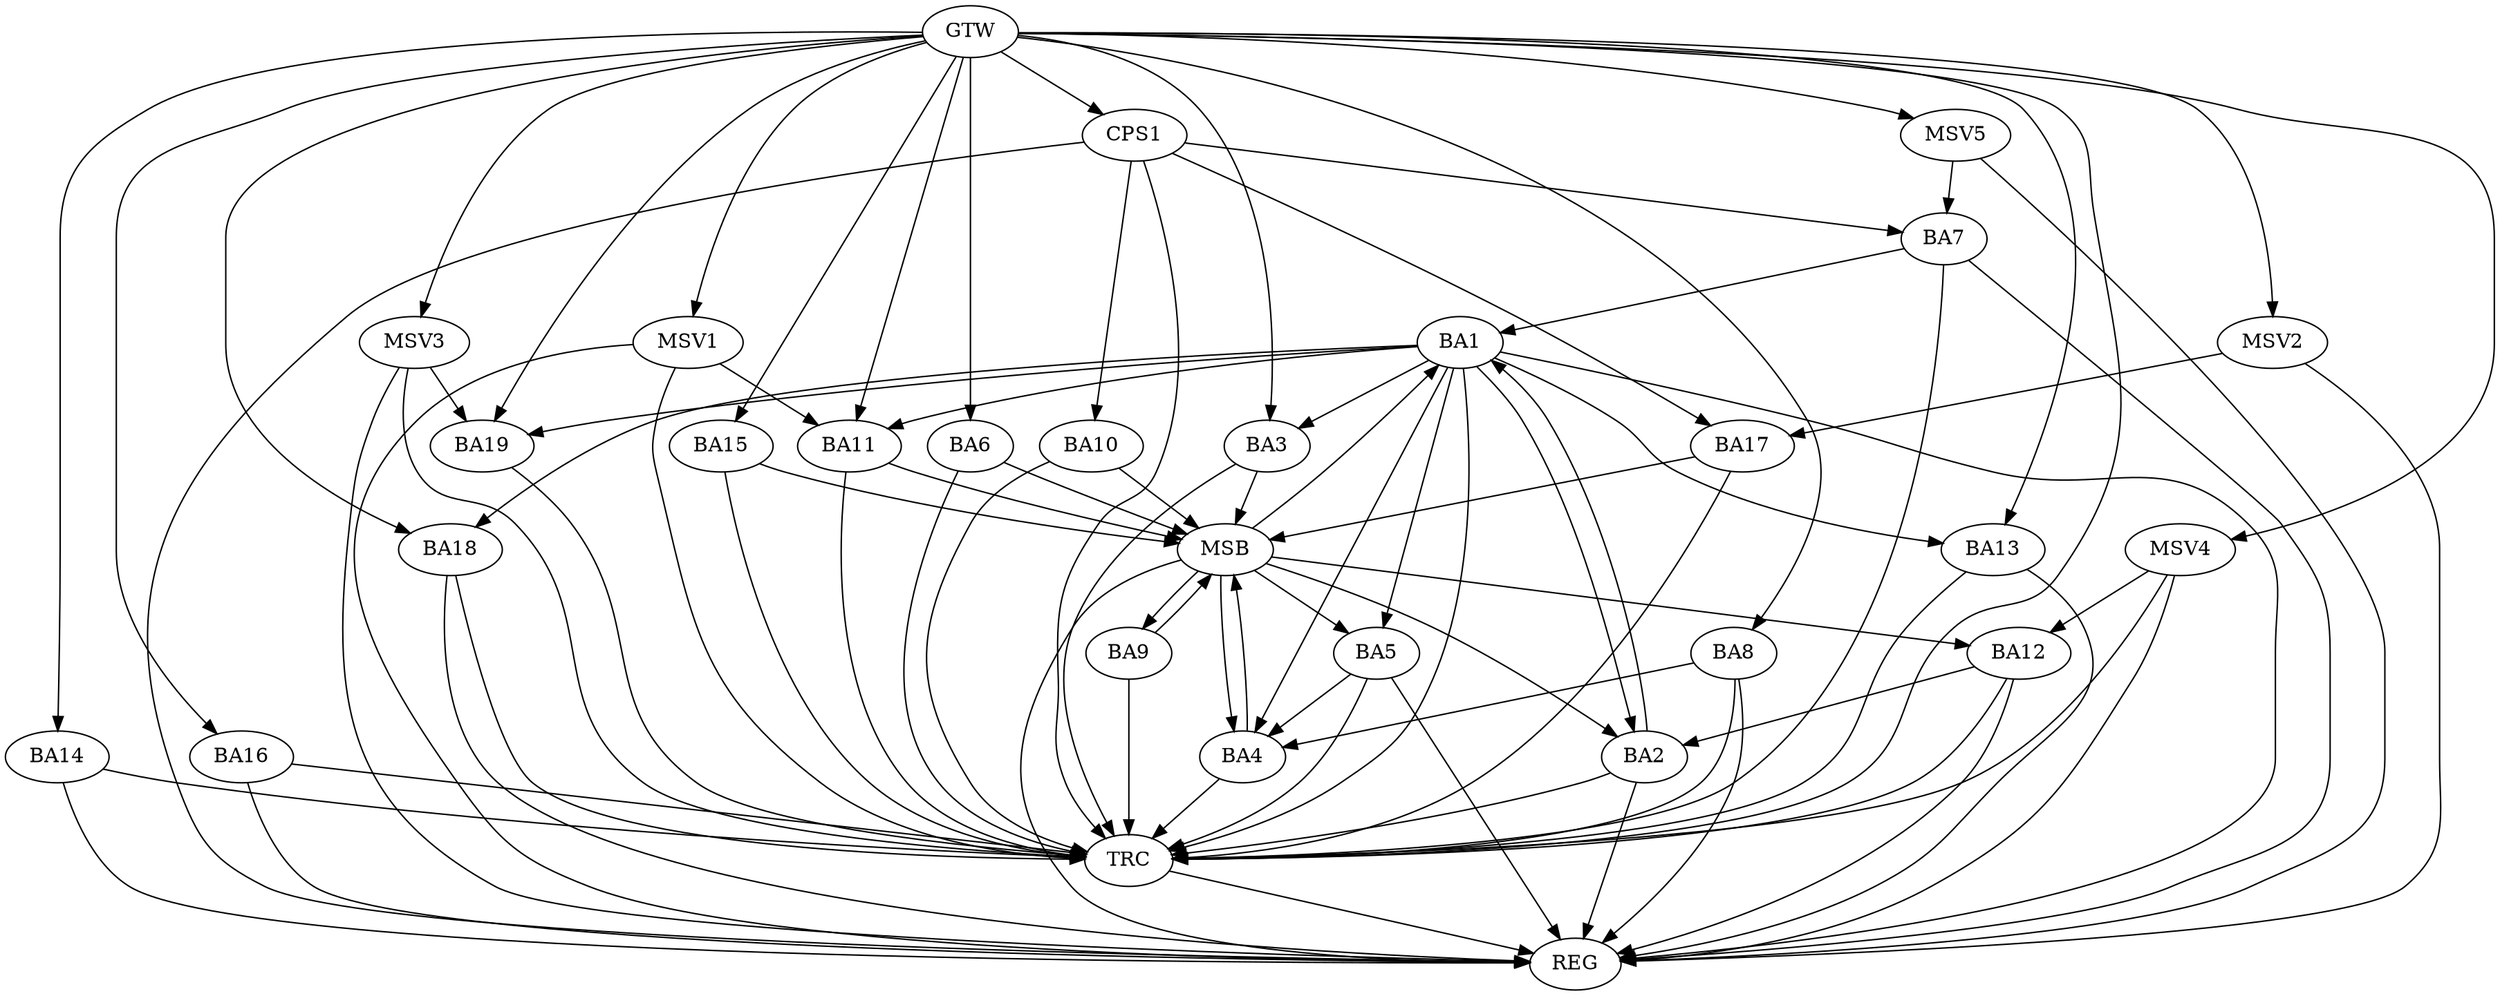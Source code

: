 strict digraph G {
  BA1 [ label="BA1" ];
  BA2 [ label="BA2" ];
  BA3 [ label="BA3" ];
  BA4 [ label="BA4" ];
  BA5 [ label="BA5" ];
  BA6 [ label="BA6" ];
  BA7 [ label="BA7" ];
  BA8 [ label="BA8" ];
  BA9 [ label="BA9" ];
  BA10 [ label="BA10" ];
  BA11 [ label="BA11" ];
  BA12 [ label="BA12" ];
  BA13 [ label="BA13" ];
  BA14 [ label="BA14" ];
  BA15 [ label="BA15" ];
  BA16 [ label="BA16" ];
  BA17 [ label="BA17" ];
  BA18 [ label="BA18" ];
  BA19 [ label="BA19" ];
  CPS1 [ label="CPS1" ];
  GTW [ label="GTW" ];
  REG [ label="REG" ];
  MSB [ label="MSB" ];
  TRC [ label="TRC" ];
  MSV1 [ label="MSV1" ];
  MSV2 [ label="MSV2" ];
  MSV3 [ label="MSV3" ];
  MSV4 [ label="MSV4" ];
  MSV5 [ label="MSV5" ];
  BA1 -> BA2;
  BA2 -> BA1;
  BA5 -> BA4;
  BA7 -> BA1;
  BA8 -> BA4;
  BA12 -> BA2;
  CPS1 -> BA7;
  CPS1 -> BA10;
  CPS1 -> BA17;
  GTW -> BA3;
  GTW -> BA6;
  GTW -> BA8;
  GTW -> BA11;
  GTW -> BA13;
  GTW -> BA14;
  GTW -> BA15;
  GTW -> BA16;
  GTW -> BA18;
  GTW -> BA19;
  GTW -> CPS1;
  BA1 -> REG;
  BA2 -> REG;
  BA5 -> REG;
  BA7 -> REG;
  BA8 -> REG;
  BA12 -> REG;
  BA13 -> REG;
  BA14 -> REG;
  BA16 -> REG;
  BA18 -> REG;
  CPS1 -> REG;
  BA3 -> MSB;
  MSB -> BA2;
  MSB -> REG;
  BA4 -> MSB;
  MSB -> BA1;
  BA6 -> MSB;
  BA9 -> MSB;
  MSB -> BA4;
  BA10 -> MSB;
  MSB -> BA9;
  BA11 -> MSB;
  MSB -> BA5;
  BA15 -> MSB;
  BA17 -> MSB;
  MSB -> BA12;
  BA1 -> TRC;
  BA2 -> TRC;
  BA3 -> TRC;
  BA4 -> TRC;
  BA5 -> TRC;
  BA6 -> TRC;
  BA7 -> TRC;
  BA8 -> TRC;
  BA9 -> TRC;
  BA10 -> TRC;
  BA11 -> TRC;
  BA12 -> TRC;
  BA13 -> TRC;
  BA14 -> TRC;
  BA15 -> TRC;
  BA16 -> TRC;
  BA17 -> TRC;
  BA18 -> TRC;
  BA19 -> TRC;
  CPS1 -> TRC;
  GTW -> TRC;
  TRC -> REG;
  BA1 -> BA18;
  BA1 -> BA3;
  BA1 -> BA11;
  BA1 -> BA19;
  BA1 -> BA4;
  BA1 -> BA13;
  BA1 -> BA5;
  MSV1 -> BA11;
  GTW -> MSV1;
  MSV1 -> REG;
  MSV1 -> TRC;
  MSV2 -> BA17;
  GTW -> MSV2;
  MSV2 -> REG;
  MSV3 -> BA19;
  GTW -> MSV3;
  MSV3 -> REG;
  MSV3 -> TRC;
  MSV4 -> BA12;
  GTW -> MSV4;
  MSV4 -> REG;
  MSV4 -> TRC;
  MSV5 -> BA7;
  GTW -> MSV5;
  MSV5 -> REG;
}
